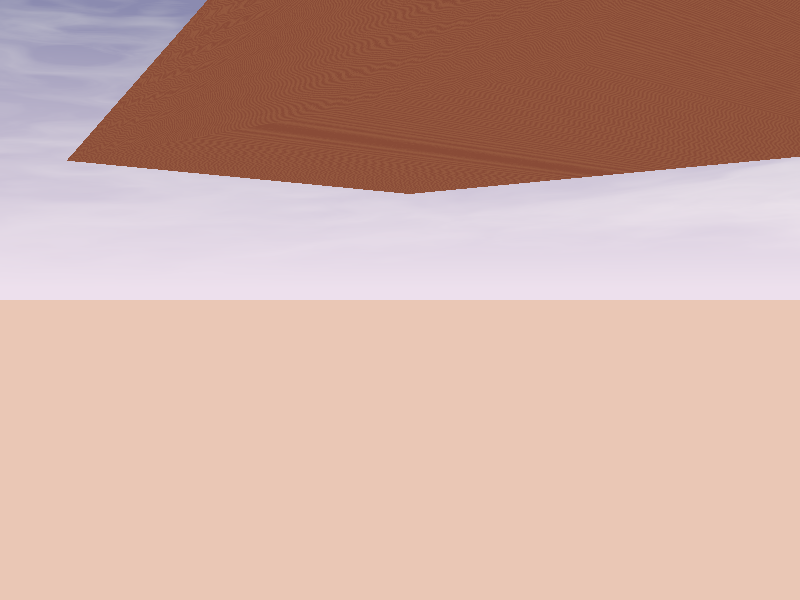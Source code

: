 #include "shapes.inc"
#include "colors.inc"
#include "textures.inc"
#include "skies.inc"

camera{
  location <40,20,-40>
  look_at <0,20,0>
  angle 40
}

light_source{y*2 color White parallel}
light_source{x*2 color White parallel}

sky_sphere{S_Cloud1}

object{
  Plane_XZ
  pigment{color Feldspar}
}

object{
  prism{
    linear_sweep
    -20,
    20,
    3
    <cos(0),sin(0)>,
    <cos(pi),sin(pi)>,
    <cos(pi/2),sin(pi/2)>*2
    scale <14,0.9,8>
    rotate z*90
    rotate x*-90
    translate <0,28,5>
    texture{DMFWood5}
  }
}

